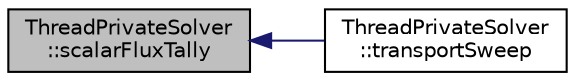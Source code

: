 digraph "ThreadPrivateSolver::scalarFluxTally"
{
  edge [fontname="Helvetica",fontsize="10",labelfontname="Helvetica",labelfontsize="10"];
  node [fontname="Helvetica",fontsize="10",shape=record];
  rankdir="LR";
  Node1 [label="ThreadPrivateSolver\l::scalarFluxTally",height=0.2,width=0.4,color="black", fillcolor="grey75", style="filled" fontcolor="black"];
  Node1 -> Node2 [dir="back",color="midnightblue",fontsize="10",style="solid",fontname="Helvetica"];
  Node2 [label="ThreadPrivateSolver\l::transportSweep",height=0.2,width=0.4,color="black", fillcolor="white", style="filled",URL="$classThreadPrivateSolver.html#ad784c540c10f88aafe54965631c139e0",tooltip="This method performs one transport sweep of all azimuthal angles, Tracks, Track segments, polar angles and energy groups."];
}
